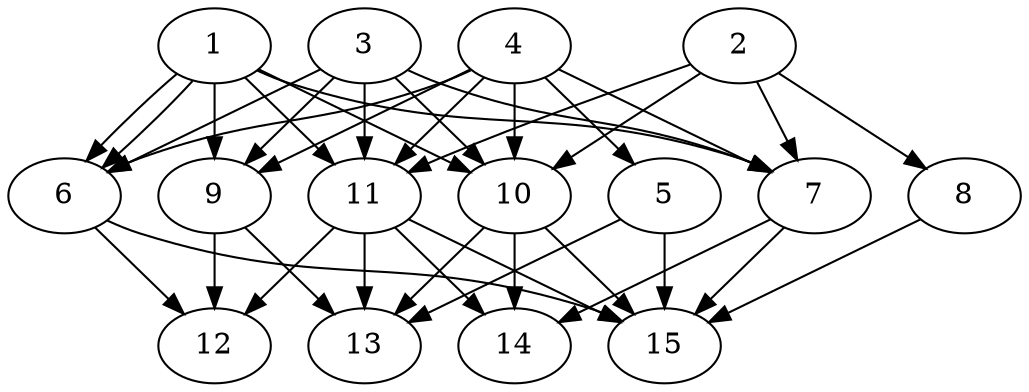 // DAG automatically generated by daggen at Thu Oct  3 13:59:26 2019
// ./daggen --dot -n 15 --ccr 0.4 --fat 0.7 --regular 0.7 --density 0.9 --mindata 5242880 --maxdata 52428800 
digraph G {
  1 [size="61862400", alpha="0.04", expect_size="24744960"] 
  1 -> 6 [size ="24744960"]
  1 -> 6 [size ="24744960"]
  1 -> 7 [size ="24744960"]
  1 -> 9 [size ="24744960"]
  1 -> 10 [size ="24744960"]
  1 -> 11 [size ="24744960"]
  2 [size="25464320", alpha="0.09", expect_size="10185728"] 
  2 -> 7 [size ="10185728"]
  2 -> 8 [size ="10185728"]
  2 -> 10 [size ="10185728"]
  2 -> 11 [size ="10185728"]
  3 [size="104168960", alpha="0.09", expect_size="41667584"] 
  3 -> 6 [size ="41667584"]
  3 -> 7 [size ="41667584"]
  3 -> 9 [size ="41667584"]
  3 -> 10 [size ="41667584"]
  3 -> 11 [size ="41667584"]
  4 [size="61038080", alpha="0.05", expect_size="24415232"] 
  4 -> 5 [size ="24415232"]
  4 -> 6 [size ="24415232"]
  4 -> 7 [size ="24415232"]
  4 -> 9 [size ="24415232"]
  4 -> 10 [size ="24415232"]
  4 -> 11 [size ="24415232"]
  5 [size="31336960", alpha="0.15", expect_size="12534784"] 
  5 -> 13 [size ="12534784"]
  5 -> 15 [size ="12534784"]
  6 [size="43842560", alpha="0.12", expect_size="17537024"] 
  6 -> 12 [size ="17537024"]
  6 -> 15 [size ="17537024"]
  7 [size="128450560", alpha="0.12", expect_size="51380224"] 
  7 -> 14 [size ="51380224"]
  7 -> 15 [size ="51380224"]
  8 [size="104975360", alpha="0.03", expect_size="41990144"] 
  8 -> 15 [size ="41990144"]
  9 [size="55283200", alpha="0.10", expect_size="22113280"] 
  9 -> 12 [size ="22113280"]
  9 -> 13 [size ="22113280"]
  10 [size="30886400", alpha="0.06", expect_size="12354560"] 
  10 -> 13 [size ="12354560"]
  10 -> 14 [size ="12354560"]
  10 -> 15 [size ="12354560"]
  11 [size="35801600", alpha="0.10", expect_size="14320640"] 
  11 -> 12 [size ="14320640"]
  11 -> 13 [size ="14320640"]
  11 -> 14 [size ="14320640"]
  11 -> 15 [size ="14320640"]
  12 [size="57541120", alpha="0.11", expect_size="23016448"] 
  13 [size="110049280", alpha="0.11", expect_size="44019712"] 
  14 [size="42877440", alpha="0.11", expect_size="17150976"] 
  15 [size="71969280", alpha="0.05", expect_size="28787712"] 
}
